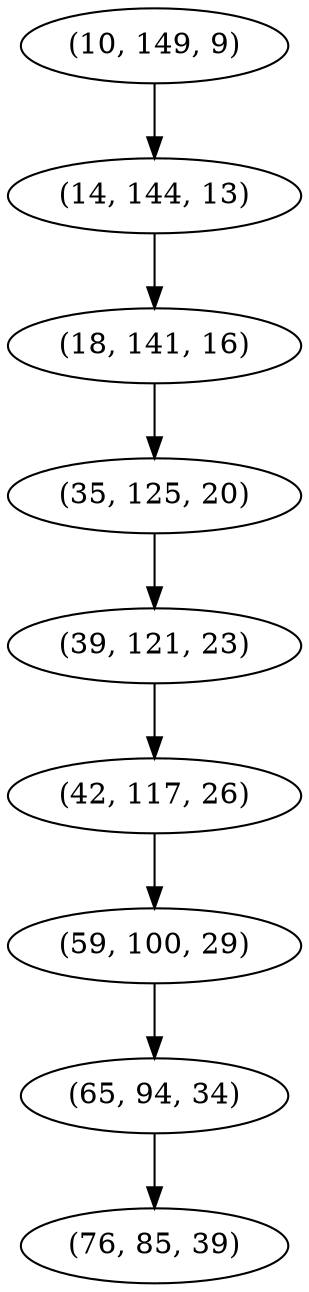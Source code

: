digraph tree {
    "(10, 149, 9)";
    "(14, 144, 13)";
    "(18, 141, 16)";
    "(35, 125, 20)";
    "(39, 121, 23)";
    "(42, 117, 26)";
    "(59, 100, 29)";
    "(65, 94, 34)";
    "(76, 85, 39)";
    "(10, 149, 9)" -> "(14, 144, 13)";
    "(14, 144, 13)" -> "(18, 141, 16)";
    "(18, 141, 16)" -> "(35, 125, 20)";
    "(35, 125, 20)" -> "(39, 121, 23)";
    "(39, 121, 23)" -> "(42, 117, 26)";
    "(42, 117, 26)" -> "(59, 100, 29)";
    "(59, 100, 29)" -> "(65, 94, 34)";
    "(65, 94, 34)" -> "(76, 85, 39)";
}

